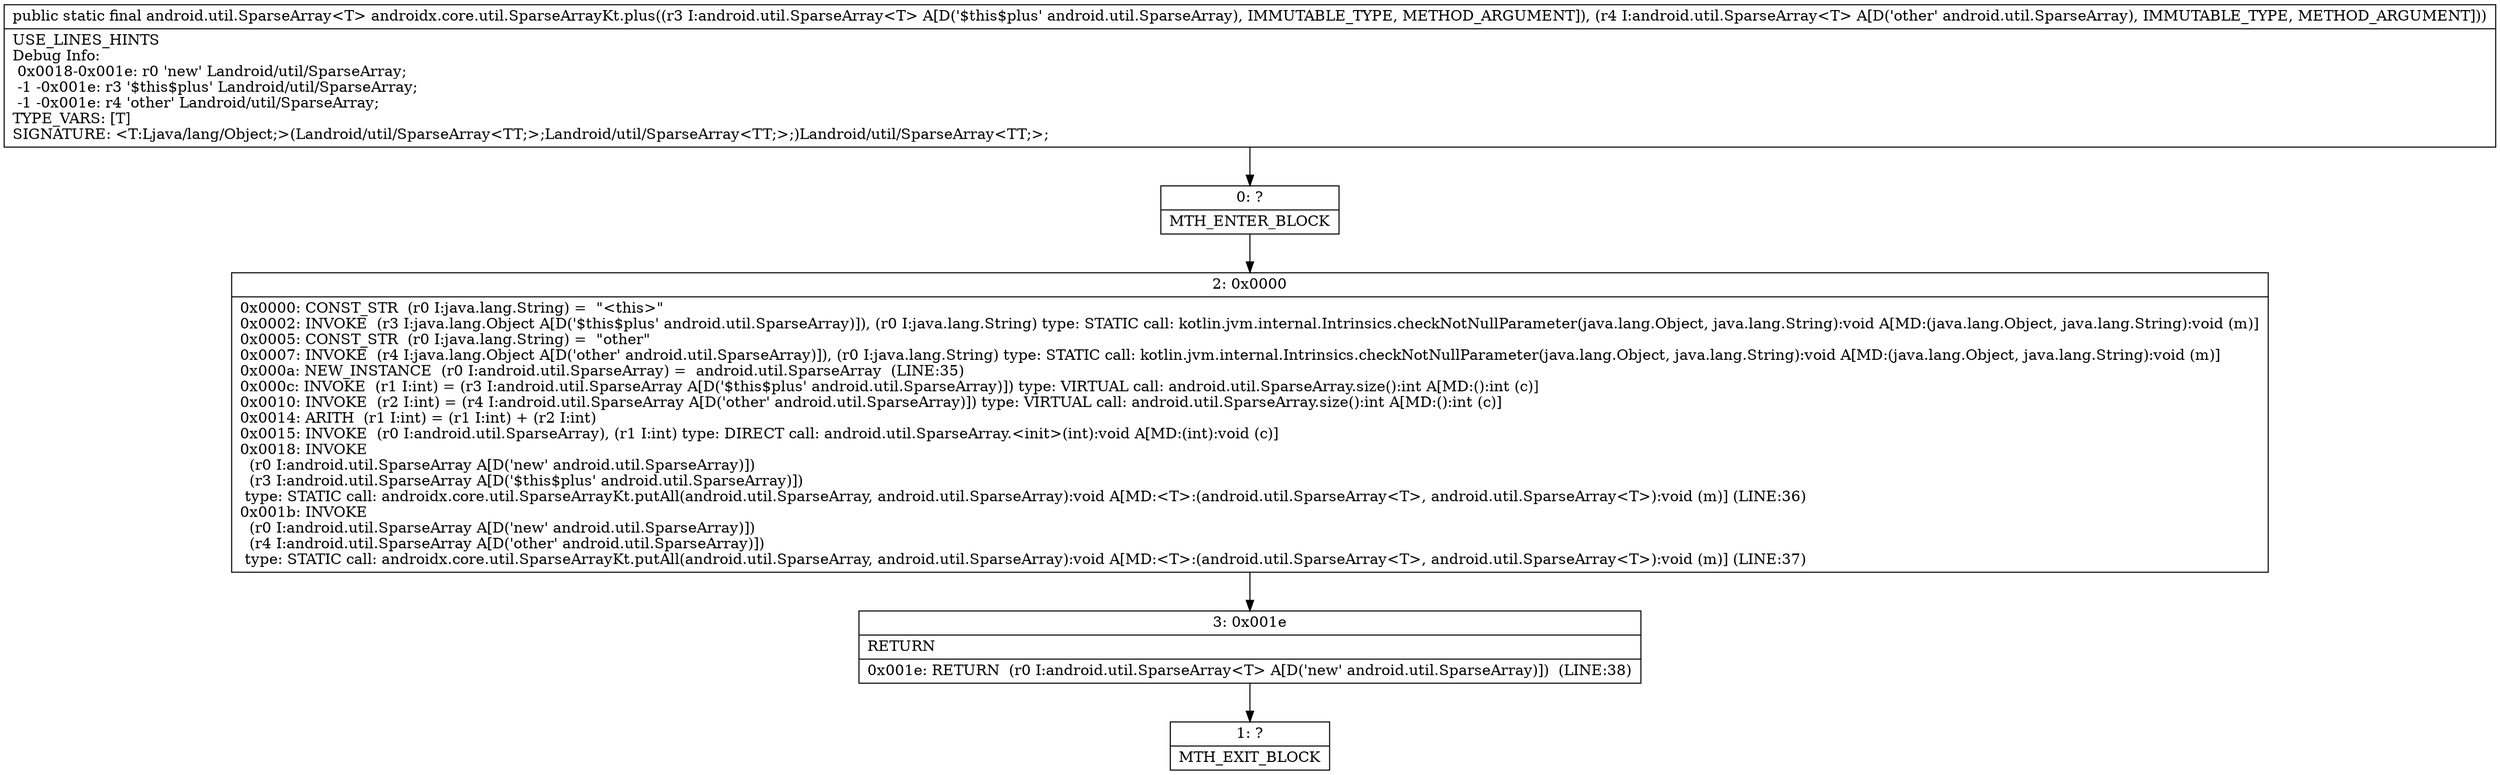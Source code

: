 digraph "CFG forandroidx.core.util.SparseArrayKt.plus(Landroid\/util\/SparseArray;Landroid\/util\/SparseArray;)Landroid\/util\/SparseArray;" {
Node_0 [shape=record,label="{0\:\ ?|MTH_ENTER_BLOCK\l}"];
Node_2 [shape=record,label="{2\:\ 0x0000|0x0000: CONST_STR  (r0 I:java.lang.String) =  \"\<this\>\" \l0x0002: INVOKE  (r3 I:java.lang.Object A[D('$this$plus' android.util.SparseArray)]), (r0 I:java.lang.String) type: STATIC call: kotlin.jvm.internal.Intrinsics.checkNotNullParameter(java.lang.Object, java.lang.String):void A[MD:(java.lang.Object, java.lang.String):void (m)]\l0x0005: CONST_STR  (r0 I:java.lang.String) =  \"other\" \l0x0007: INVOKE  (r4 I:java.lang.Object A[D('other' android.util.SparseArray)]), (r0 I:java.lang.String) type: STATIC call: kotlin.jvm.internal.Intrinsics.checkNotNullParameter(java.lang.Object, java.lang.String):void A[MD:(java.lang.Object, java.lang.String):void (m)]\l0x000a: NEW_INSTANCE  (r0 I:android.util.SparseArray) =  android.util.SparseArray  (LINE:35)\l0x000c: INVOKE  (r1 I:int) = (r3 I:android.util.SparseArray A[D('$this$plus' android.util.SparseArray)]) type: VIRTUAL call: android.util.SparseArray.size():int A[MD:():int (c)]\l0x0010: INVOKE  (r2 I:int) = (r4 I:android.util.SparseArray A[D('other' android.util.SparseArray)]) type: VIRTUAL call: android.util.SparseArray.size():int A[MD:():int (c)]\l0x0014: ARITH  (r1 I:int) = (r1 I:int) + (r2 I:int) \l0x0015: INVOKE  (r0 I:android.util.SparseArray), (r1 I:int) type: DIRECT call: android.util.SparseArray.\<init\>(int):void A[MD:(int):void (c)]\l0x0018: INVOKE  \l  (r0 I:android.util.SparseArray A[D('new' android.util.SparseArray)])\l  (r3 I:android.util.SparseArray A[D('$this$plus' android.util.SparseArray)])\l type: STATIC call: androidx.core.util.SparseArrayKt.putAll(android.util.SparseArray, android.util.SparseArray):void A[MD:\<T\>:(android.util.SparseArray\<T\>, android.util.SparseArray\<T\>):void (m)] (LINE:36)\l0x001b: INVOKE  \l  (r0 I:android.util.SparseArray A[D('new' android.util.SparseArray)])\l  (r4 I:android.util.SparseArray A[D('other' android.util.SparseArray)])\l type: STATIC call: androidx.core.util.SparseArrayKt.putAll(android.util.SparseArray, android.util.SparseArray):void A[MD:\<T\>:(android.util.SparseArray\<T\>, android.util.SparseArray\<T\>):void (m)] (LINE:37)\l}"];
Node_3 [shape=record,label="{3\:\ 0x001e|RETURN\l|0x001e: RETURN  (r0 I:android.util.SparseArray\<T\> A[D('new' android.util.SparseArray)])  (LINE:38)\l}"];
Node_1 [shape=record,label="{1\:\ ?|MTH_EXIT_BLOCK\l}"];
MethodNode[shape=record,label="{public static final android.util.SparseArray\<T\> androidx.core.util.SparseArrayKt.plus((r3 I:android.util.SparseArray\<T\> A[D('$this$plus' android.util.SparseArray), IMMUTABLE_TYPE, METHOD_ARGUMENT]), (r4 I:android.util.SparseArray\<T\> A[D('other' android.util.SparseArray), IMMUTABLE_TYPE, METHOD_ARGUMENT]))  | USE_LINES_HINTS\lDebug Info:\l  0x0018\-0x001e: r0 'new' Landroid\/util\/SparseArray;\l  \-1 \-0x001e: r3 '$this$plus' Landroid\/util\/SparseArray;\l  \-1 \-0x001e: r4 'other' Landroid\/util\/SparseArray;\lTYPE_VARS: [T]\lSIGNATURE: \<T:Ljava\/lang\/Object;\>(Landroid\/util\/SparseArray\<TT;\>;Landroid\/util\/SparseArray\<TT;\>;)Landroid\/util\/SparseArray\<TT;\>;\l}"];
MethodNode -> Node_0;Node_0 -> Node_2;
Node_2 -> Node_3;
Node_3 -> Node_1;
}

